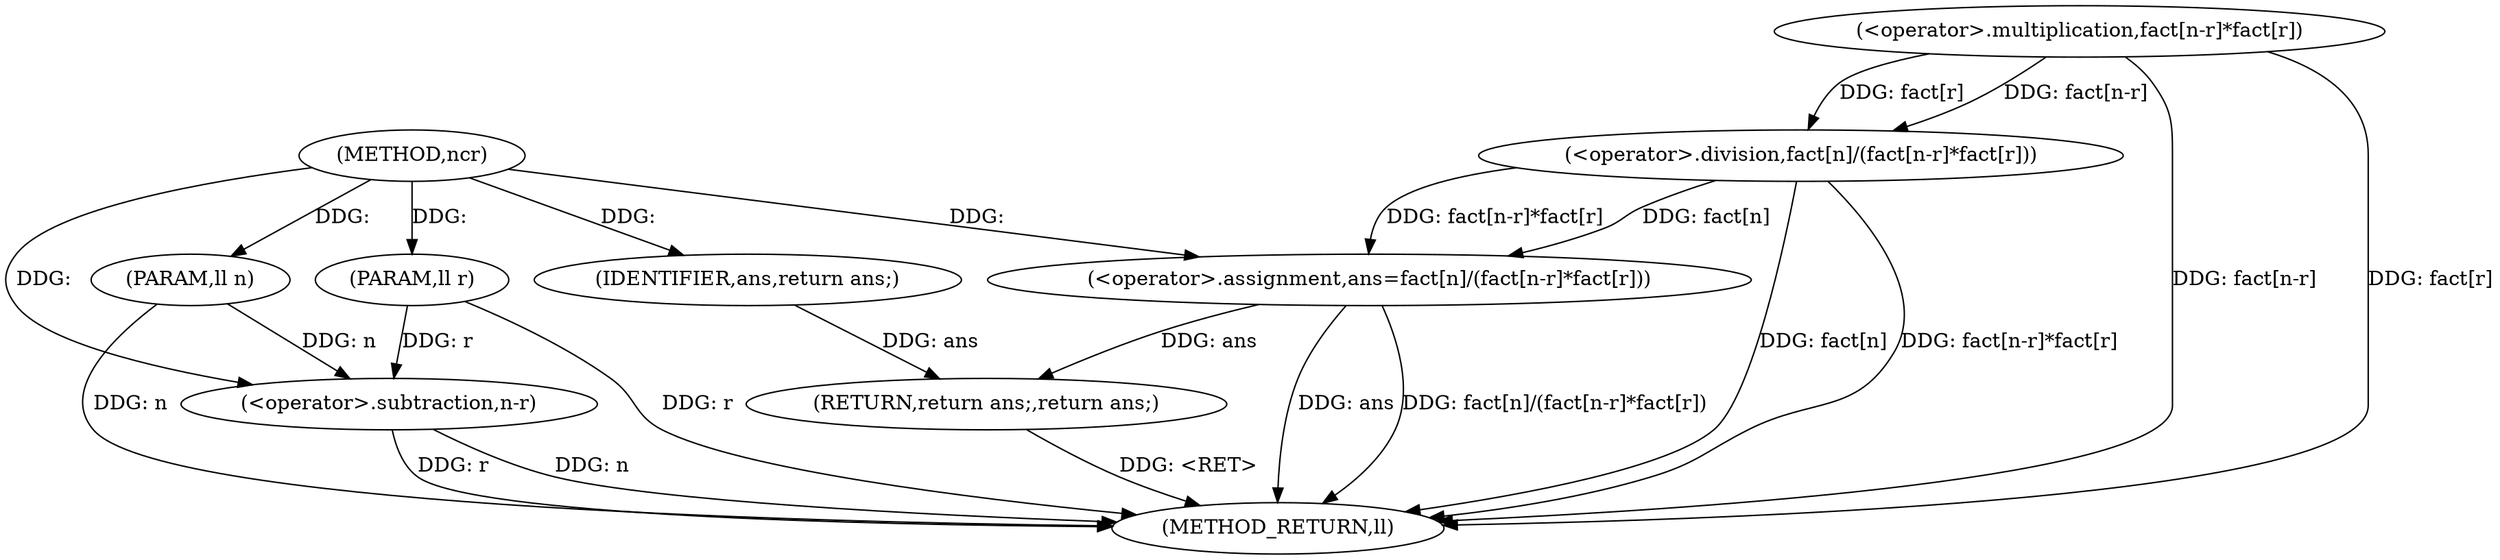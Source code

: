 digraph "ncr" {  
"1000595" [label = "(METHOD,ncr)" ]
"1000617" [label = "(METHOD_RETURN,ll)" ]
"1000596" [label = "(PARAM,ll n)" ]
"1000597" [label = "(PARAM,ll r)" ]
"1000600" [label = "(<operator>.assignment,ans=fact[n]/(fact[n-r]*fact[r]))" ]
"1000615" [label = "(RETURN,return ans;,return ans;)" ]
"1000616" [label = "(IDENTIFIER,ans,return ans;)" ]
"1000602" [label = "(<operator>.division,fact[n]/(fact[n-r]*fact[r]))" ]
"1000606" [label = "(<operator>.multiplication,fact[n-r]*fact[r])" ]
"1000609" [label = "(<operator>.subtraction,n-r)" ]
  "1000615" -> "1000617"  [ label = "DDG: <RET>"] 
  "1000596" -> "1000617"  [ label = "DDG: n"] 
  "1000597" -> "1000617"  [ label = "DDG: r"] 
  "1000600" -> "1000617"  [ label = "DDG: ans"] 
  "1000602" -> "1000617"  [ label = "DDG: fact[n]"] 
  "1000609" -> "1000617"  [ label = "DDG: n"] 
  "1000609" -> "1000617"  [ label = "DDG: r"] 
  "1000606" -> "1000617"  [ label = "DDG: fact[n-r]"] 
  "1000606" -> "1000617"  [ label = "DDG: fact[r]"] 
  "1000602" -> "1000617"  [ label = "DDG: fact[n-r]*fact[r]"] 
  "1000600" -> "1000617"  [ label = "DDG: fact[n]/(fact[n-r]*fact[r])"] 
  "1000595" -> "1000596"  [ label = "DDG: "] 
  "1000595" -> "1000597"  [ label = "DDG: "] 
  "1000602" -> "1000600"  [ label = "DDG: fact[n-r]*fact[r]"] 
  "1000602" -> "1000600"  [ label = "DDG: fact[n]"] 
  "1000616" -> "1000615"  [ label = "DDG: ans"] 
  "1000600" -> "1000615"  [ label = "DDG: ans"] 
  "1000595" -> "1000600"  [ label = "DDG: "] 
  "1000595" -> "1000616"  [ label = "DDG: "] 
  "1000606" -> "1000602"  [ label = "DDG: fact[r]"] 
  "1000606" -> "1000602"  [ label = "DDG: fact[n-r]"] 
  "1000596" -> "1000609"  [ label = "DDG: n"] 
  "1000595" -> "1000609"  [ label = "DDG: "] 
  "1000597" -> "1000609"  [ label = "DDG: r"] 
}

